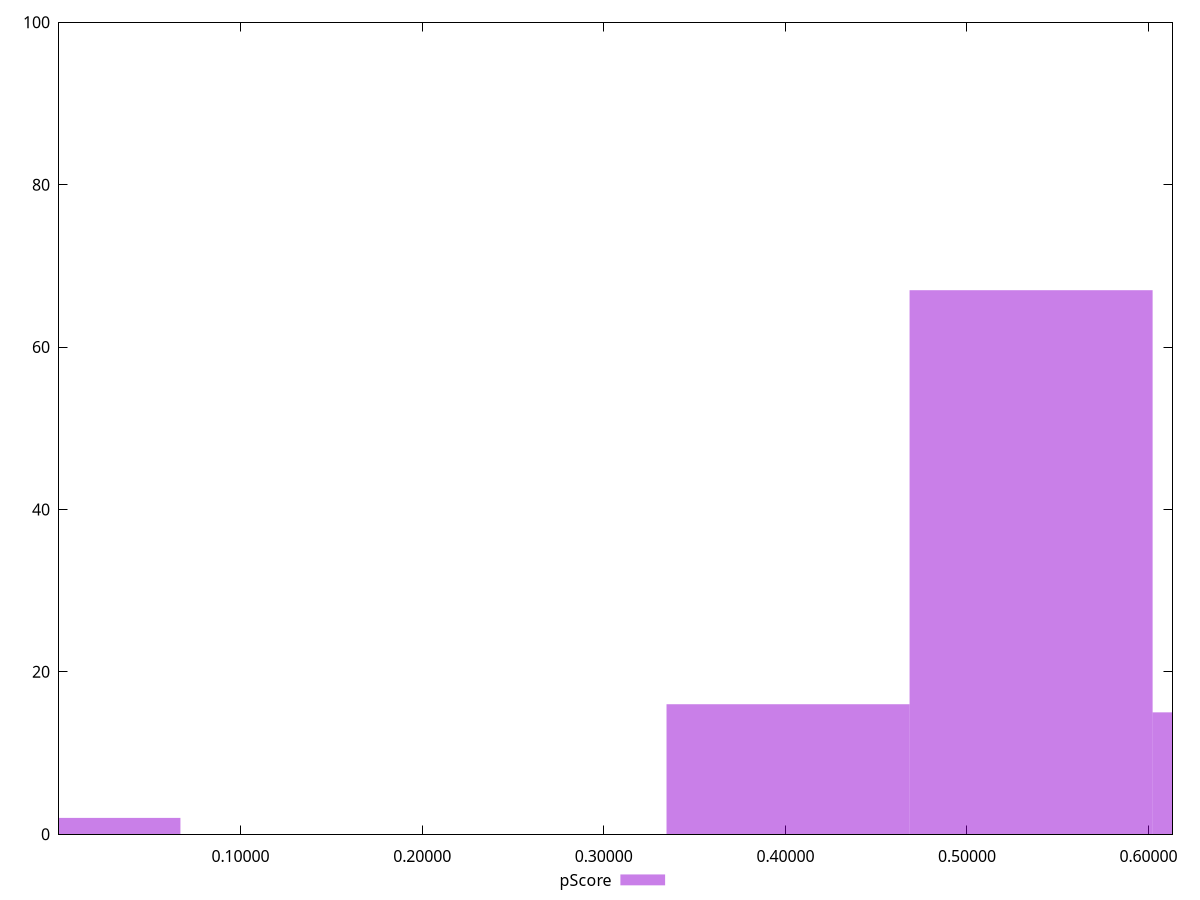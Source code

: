 reset

$pScore <<EOF
0 2
0.5352904153612077 67
0.40146781152090577 16
0.6691130192015096 15
EOF

set key outside below
set boxwidth 0.13382260384030192
set xrange [0.00005371378454288589:0.6131500724251653]
set yrange [0:100]
set trange [0:100]
set style fill transparent solid 0.5 noborder
set terminal svg size 640, 490 enhanced background rgb 'white'
set output "reprap/speed-index/samples/pages/pScore/histogram.svg"

plot $pScore title "pScore" with boxes

reset
